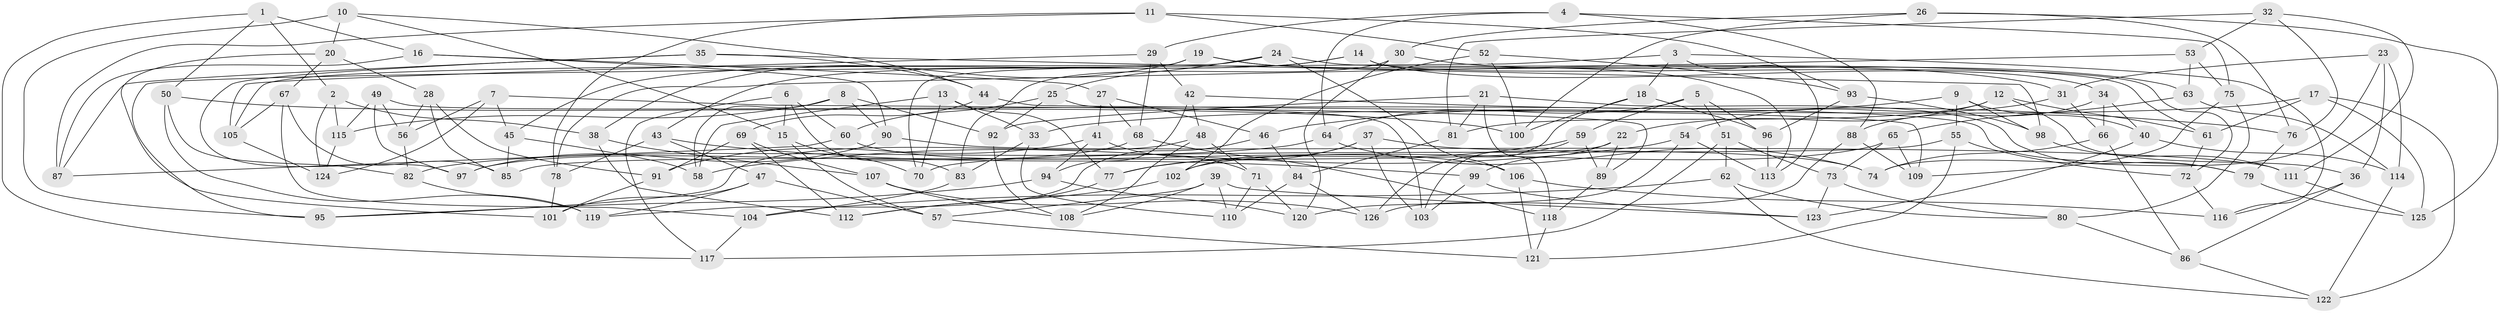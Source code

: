 // Generated by graph-tools (version 1.1) at 2025/16/03/09/25 04:16:28]
// undirected, 126 vertices, 252 edges
graph export_dot {
graph [start="1"]
  node [color=gray90,style=filled];
  1;
  2;
  3;
  4;
  5;
  6;
  7;
  8;
  9;
  10;
  11;
  12;
  13;
  14;
  15;
  16;
  17;
  18;
  19;
  20;
  21;
  22;
  23;
  24;
  25;
  26;
  27;
  28;
  29;
  30;
  31;
  32;
  33;
  34;
  35;
  36;
  37;
  38;
  39;
  40;
  41;
  42;
  43;
  44;
  45;
  46;
  47;
  48;
  49;
  50;
  51;
  52;
  53;
  54;
  55;
  56;
  57;
  58;
  59;
  60;
  61;
  62;
  63;
  64;
  65;
  66;
  67;
  68;
  69;
  70;
  71;
  72;
  73;
  74;
  75;
  76;
  77;
  78;
  79;
  80;
  81;
  82;
  83;
  84;
  85;
  86;
  87;
  88;
  89;
  90;
  91;
  92;
  93;
  94;
  95;
  96;
  97;
  98;
  99;
  100;
  101;
  102;
  103;
  104;
  105;
  106;
  107;
  108;
  109;
  110;
  111;
  112;
  113;
  114;
  115;
  116;
  117;
  118;
  119;
  120;
  121;
  122;
  123;
  124;
  125;
  126;
  1 -- 50;
  1 -- 16;
  1 -- 2;
  1 -- 117;
  2 -- 115;
  2 -- 38;
  2 -- 124;
  3 -- 95;
  3 -- 116;
  3 -- 113;
  3 -- 18;
  4 -- 29;
  4 -- 75;
  4 -- 64;
  4 -- 88;
  5 -- 51;
  5 -- 96;
  5 -- 59;
  5 -- 64;
  6 -- 117;
  6 -- 60;
  6 -- 15;
  6 -- 83;
  7 -- 56;
  7 -- 89;
  7 -- 45;
  7 -- 124;
  8 -- 115;
  8 -- 92;
  8 -- 58;
  8 -- 90;
  9 -- 46;
  9 -- 40;
  9 -- 55;
  9 -- 98;
  10 -- 15;
  10 -- 44;
  10 -- 20;
  10 -- 95;
  11 -- 52;
  11 -- 87;
  11 -- 78;
  11 -- 93;
  12 -- 81;
  12 -- 22;
  12 -- 36;
  12 -- 61;
  13 -- 58;
  13 -- 77;
  13 -- 70;
  13 -- 33;
  14 -- 45;
  14 -- 72;
  14 -- 43;
  14 -- 34;
  15 -- 57;
  15 -- 70;
  16 -- 87;
  16 -- 27;
  16 -- 90;
  17 -- 122;
  17 -- 61;
  17 -- 125;
  17 -- 33;
  18 -- 126;
  18 -- 100;
  18 -- 96;
  19 -- 113;
  19 -- 70;
  19 -- 31;
  19 -- 38;
  20 -- 28;
  20 -- 67;
  20 -- 101;
  21 -- 79;
  21 -- 118;
  21 -- 81;
  21 -- 92;
  22 -- 85;
  22 -- 99;
  22 -- 89;
  23 -- 114;
  23 -- 74;
  23 -- 36;
  23 -- 31;
  24 -- 105;
  24 -- 106;
  24 -- 61;
  24 -- 25;
  25 -- 60;
  25 -- 103;
  25 -- 92;
  26 -- 100;
  26 -- 125;
  26 -- 30;
  26 -- 76;
  27 -- 46;
  27 -- 68;
  27 -- 41;
  28 -- 85;
  28 -- 91;
  28 -- 56;
  29 -- 42;
  29 -- 68;
  29 -- 105;
  30 -- 63;
  30 -- 120;
  30 -- 83;
  31 -- 54;
  31 -- 66;
  32 -- 81;
  32 -- 111;
  32 -- 76;
  32 -- 53;
  33 -- 83;
  33 -- 110;
  34 -- 88;
  34 -- 66;
  34 -- 40;
  35 -- 97;
  35 -- 98;
  35 -- 44;
  35 -- 87;
  36 -- 86;
  36 -- 116;
  37 -- 103;
  37 -- 74;
  37 -- 102;
  37 -- 77;
  38 -- 112;
  38 -- 107;
  39 -- 123;
  39 -- 57;
  39 -- 108;
  39 -- 110;
  40 -- 123;
  40 -- 114;
  41 -- 71;
  41 -- 91;
  41 -- 94;
  42 -- 94;
  42 -- 48;
  42 -- 76;
  43 -- 47;
  43 -- 99;
  43 -- 78;
  44 -- 69;
  44 -- 109;
  45 -- 58;
  45 -- 85;
  46 -- 84;
  46 -- 119;
  47 -- 101;
  47 -- 119;
  47 -- 57;
  48 -- 108;
  48 -- 71;
  48 -- 95;
  49 -- 79;
  49 -- 115;
  49 -- 56;
  49 -- 97;
  50 -- 100;
  50 -- 119;
  50 -- 82;
  51 -- 73;
  51 -- 117;
  51 -- 62;
  52 -- 102;
  52 -- 93;
  52 -- 100;
  53 -- 78;
  53 -- 63;
  53 -- 75;
  54 -- 113;
  54 -- 120;
  54 -- 58;
  55 -- 121;
  55 -- 72;
  55 -- 70;
  56 -- 82;
  57 -- 121;
  59 -- 77;
  59 -- 103;
  59 -- 89;
  60 -- 106;
  60 -- 87;
  61 -- 72;
  62 -- 80;
  62 -- 122;
  62 -- 104;
  63 -- 114;
  63 -- 65;
  64 -- 82;
  64 -- 74;
  65 -- 102;
  65 -- 73;
  65 -- 109;
  66 -- 74;
  66 -- 86;
  67 -- 104;
  67 -- 85;
  67 -- 105;
  68 -- 97;
  68 -- 118;
  69 -- 107;
  69 -- 112;
  69 -- 91;
  71 -- 110;
  71 -- 120;
  72 -- 116;
  73 -- 123;
  73 -- 80;
  75 -- 80;
  75 -- 109;
  76 -- 79;
  77 -- 112;
  78 -- 101;
  79 -- 125;
  80 -- 86;
  81 -- 84;
  82 -- 119;
  83 -- 104;
  84 -- 126;
  84 -- 110;
  86 -- 122;
  88 -- 109;
  88 -- 126;
  89 -- 118;
  90 -- 97;
  90 -- 111;
  91 -- 101;
  92 -- 108;
  93 -- 98;
  93 -- 96;
  94 -- 95;
  94 -- 120;
  96 -- 113;
  98 -- 111;
  99 -- 103;
  99 -- 123;
  102 -- 112;
  104 -- 117;
  105 -- 124;
  106 -- 121;
  106 -- 116;
  107 -- 126;
  107 -- 108;
  111 -- 125;
  114 -- 122;
  115 -- 124;
  118 -- 121;
}
